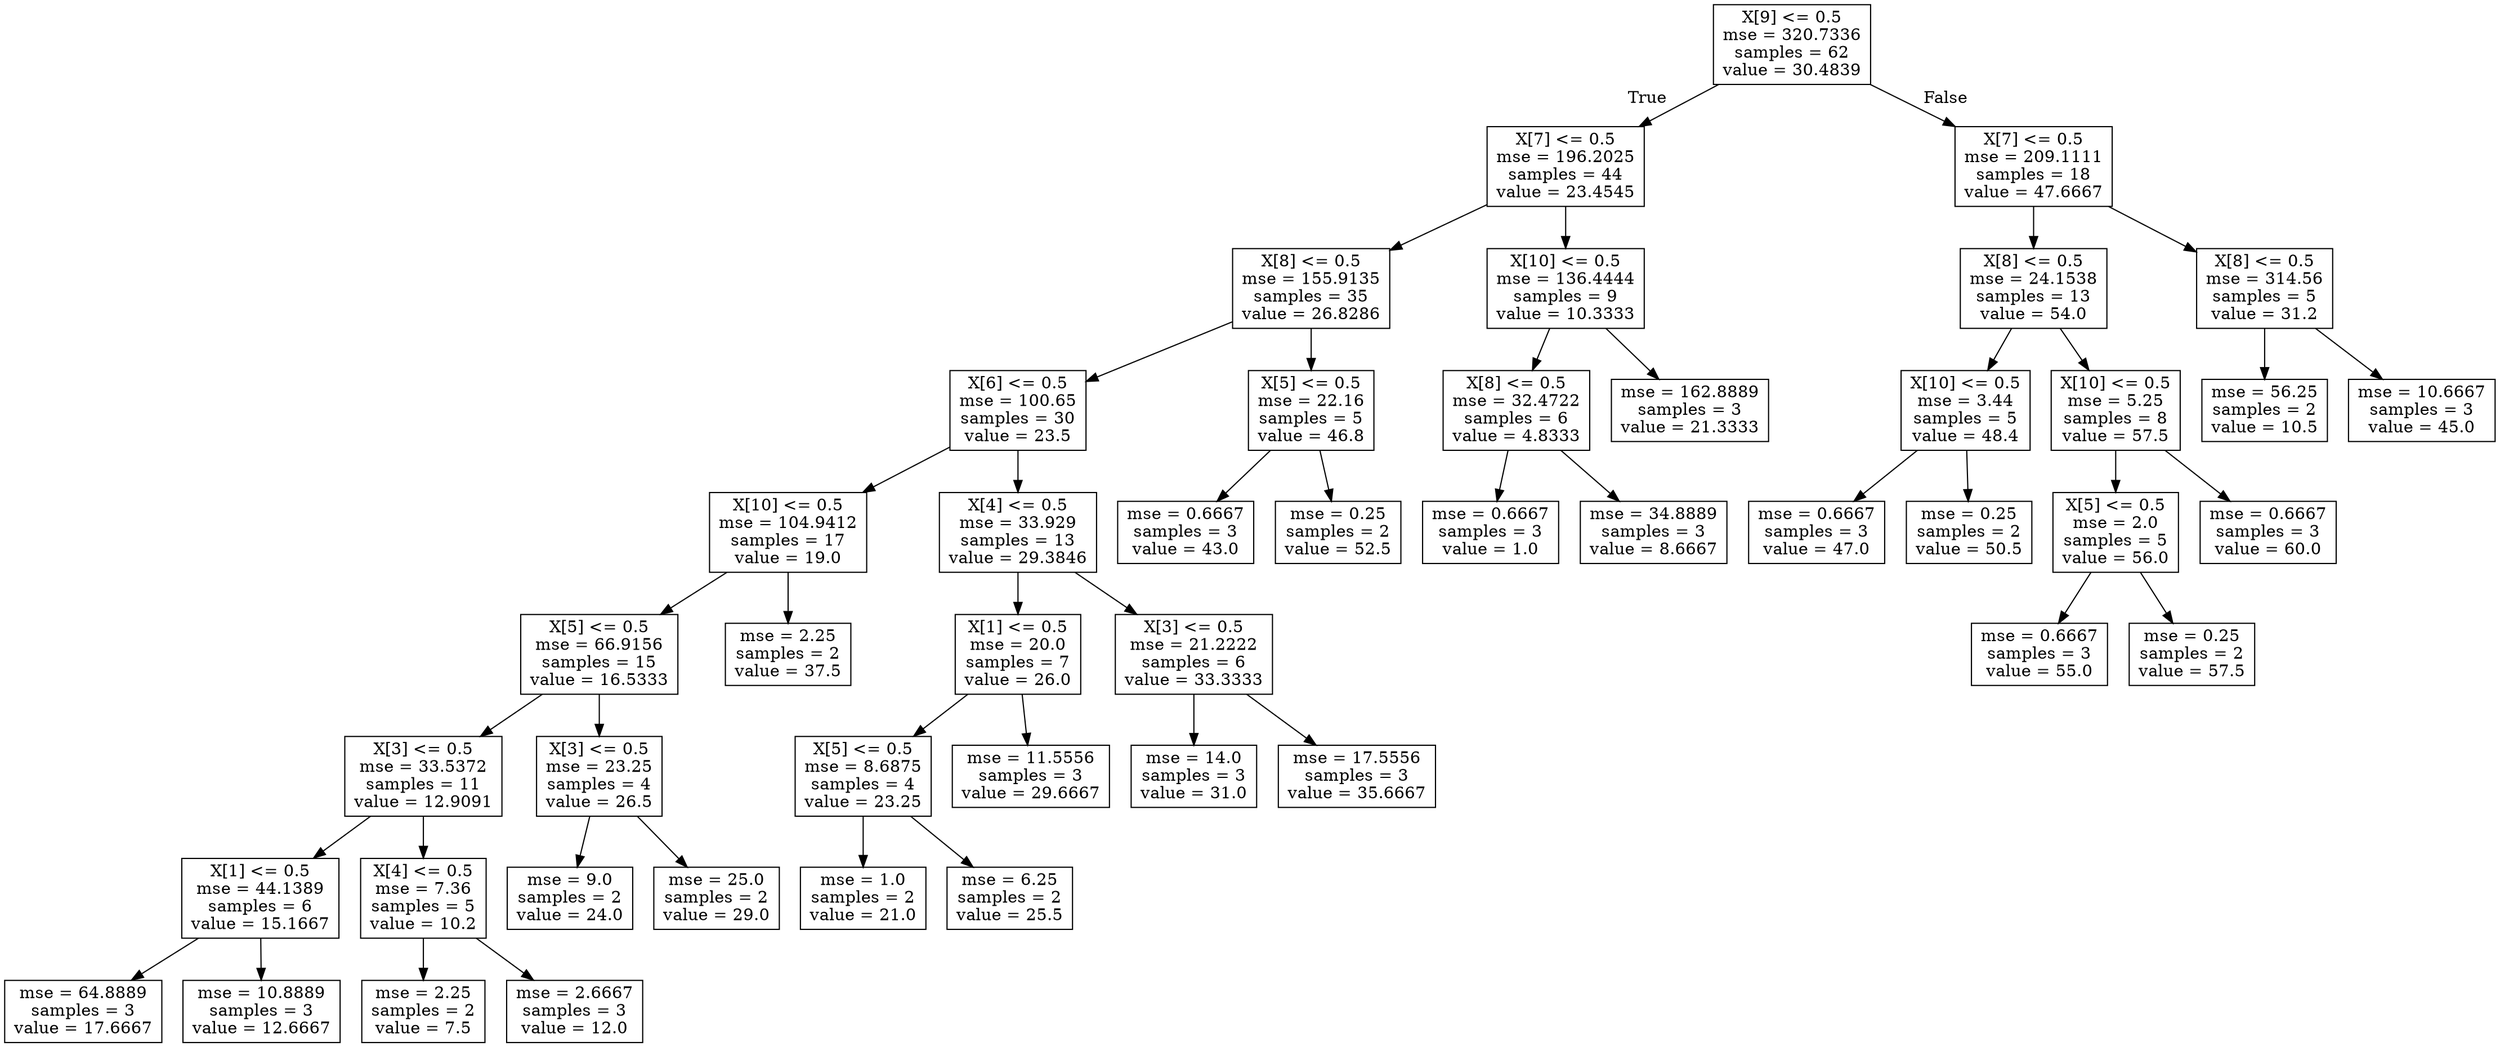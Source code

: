 digraph Tree {
node [shape=box] ;
0 [label="X[9] <= 0.5\nmse = 320.7336\nsamples = 62\nvalue = 30.4839"] ;
1 [label="X[7] <= 0.5\nmse = 196.2025\nsamples = 44\nvalue = 23.4545"] ;
0 -> 1 [labeldistance=2.5, labelangle=45, headlabel="True"] ;
2 [label="X[8] <= 0.5\nmse = 155.9135\nsamples = 35\nvalue = 26.8286"] ;
1 -> 2 ;
3 [label="X[6] <= 0.5\nmse = 100.65\nsamples = 30\nvalue = 23.5"] ;
2 -> 3 ;
4 [label="X[10] <= 0.5\nmse = 104.9412\nsamples = 17\nvalue = 19.0"] ;
3 -> 4 ;
5 [label="X[5] <= 0.5\nmse = 66.9156\nsamples = 15\nvalue = 16.5333"] ;
4 -> 5 ;
6 [label="X[3] <= 0.5\nmse = 33.5372\nsamples = 11\nvalue = 12.9091"] ;
5 -> 6 ;
7 [label="X[1] <= 0.5\nmse = 44.1389\nsamples = 6\nvalue = 15.1667"] ;
6 -> 7 ;
8 [label="mse = 64.8889\nsamples = 3\nvalue = 17.6667"] ;
7 -> 8 ;
9 [label="mse = 10.8889\nsamples = 3\nvalue = 12.6667"] ;
7 -> 9 ;
10 [label="X[4] <= 0.5\nmse = 7.36\nsamples = 5\nvalue = 10.2"] ;
6 -> 10 ;
11 [label="mse = 2.25\nsamples = 2\nvalue = 7.5"] ;
10 -> 11 ;
12 [label="mse = 2.6667\nsamples = 3\nvalue = 12.0"] ;
10 -> 12 ;
13 [label="X[3] <= 0.5\nmse = 23.25\nsamples = 4\nvalue = 26.5"] ;
5 -> 13 ;
14 [label="mse = 9.0\nsamples = 2\nvalue = 24.0"] ;
13 -> 14 ;
15 [label="mse = 25.0\nsamples = 2\nvalue = 29.0"] ;
13 -> 15 ;
16 [label="mse = 2.25\nsamples = 2\nvalue = 37.5"] ;
4 -> 16 ;
17 [label="X[4] <= 0.5\nmse = 33.929\nsamples = 13\nvalue = 29.3846"] ;
3 -> 17 ;
18 [label="X[1] <= 0.5\nmse = 20.0\nsamples = 7\nvalue = 26.0"] ;
17 -> 18 ;
19 [label="X[5] <= 0.5\nmse = 8.6875\nsamples = 4\nvalue = 23.25"] ;
18 -> 19 ;
20 [label="mse = 1.0\nsamples = 2\nvalue = 21.0"] ;
19 -> 20 ;
21 [label="mse = 6.25\nsamples = 2\nvalue = 25.5"] ;
19 -> 21 ;
22 [label="mse = 11.5556\nsamples = 3\nvalue = 29.6667"] ;
18 -> 22 ;
23 [label="X[3] <= 0.5\nmse = 21.2222\nsamples = 6\nvalue = 33.3333"] ;
17 -> 23 ;
24 [label="mse = 14.0\nsamples = 3\nvalue = 31.0"] ;
23 -> 24 ;
25 [label="mse = 17.5556\nsamples = 3\nvalue = 35.6667"] ;
23 -> 25 ;
26 [label="X[5] <= 0.5\nmse = 22.16\nsamples = 5\nvalue = 46.8"] ;
2 -> 26 ;
27 [label="mse = 0.6667\nsamples = 3\nvalue = 43.0"] ;
26 -> 27 ;
28 [label="mse = 0.25\nsamples = 2\nvalue = 52.5"] ;
26 -> 28 ;
29 [label="X[10] <= 0.5\nmse = 136.4444\nsamples = 9\nvalue = 10.3333"] ;
1 -> 29 ;
30 [label="X[8] <= 0.5\nmse = 32.4722\nsamples = 6\nvalue = 4.8333"] ;
29 -> 30 ;
31 [label="mse = 0.6667\nsamples = 3\nvalue = 1.0"] ;
30 -> 31 ;
32 [label="mse = 34.8889\nsamples = 3\nvalue = 8.6667"] ;
30 -> 32 ;
33 [label="mse = 162.8889\nsamples = 3\nvalue = 21.3333"] ;
29 -> 33 ;
34 [label="X[7] <= 0.5\nmse = 209.1111\nsamples = 18\nvalue = 47.6667"] ;
0 -> 34 [labeldistance=2.5, labelangle=-45, headlabel="False"] ;
35 [label="X[8] <= 0.5\nmse = 24.1538\nsamples = 13\nvalue = 54.0"] ;
34 -> 35 ;
36 [label="X[10] <= 0.5\nmse = 3.44\nsamples = 5\nvalue = 48.4"] ;
35 -> 36 ;
37 [label="mse = 0.6667\nsamples = 3\nvalue = 47.0"] ;
36 -> 37 ;
38 [label="mse = 0.25\nsamples = 2\nvalue = 50.5"] ;
36 -> 38 ;
39 [label="X[10] <= 0.5\nmse = 5.25\nsamples = 8\nvalue = 57.5"] ;
35 -> 39 ;
40 [label="X[5] <= 0.5\nmse = 2.0\nsamples = 5\nvalue = 56.0"] ;
39 -> 40 ;
41 [label="mse = 0.6667\nsamples = 3\nvalue = 55.0"] ;
40 -> 41 ;
42 [label="mse = 0.25\nsamples = 2\nvalue = 57.5"] ;
40 -> 42 ;
43 [label="mse = 0.6667\nsamples = 3\nvalue = 60.0"] ;
39 -> 43 ;
44 [label="X[8] <= 0.5\nmse = 314.56\nsamples = 5\nvalue = 31.2"] ;
34 -> 44 ;
45 [label="mse = 56.25\nsamples = 2\nvalue = 10.5"] ;
44 -> 45 ;
46 [label="mse = 10.6667\nsamples = 3\nvalue = 45.0"] ;
44 -> 46 ;
}
